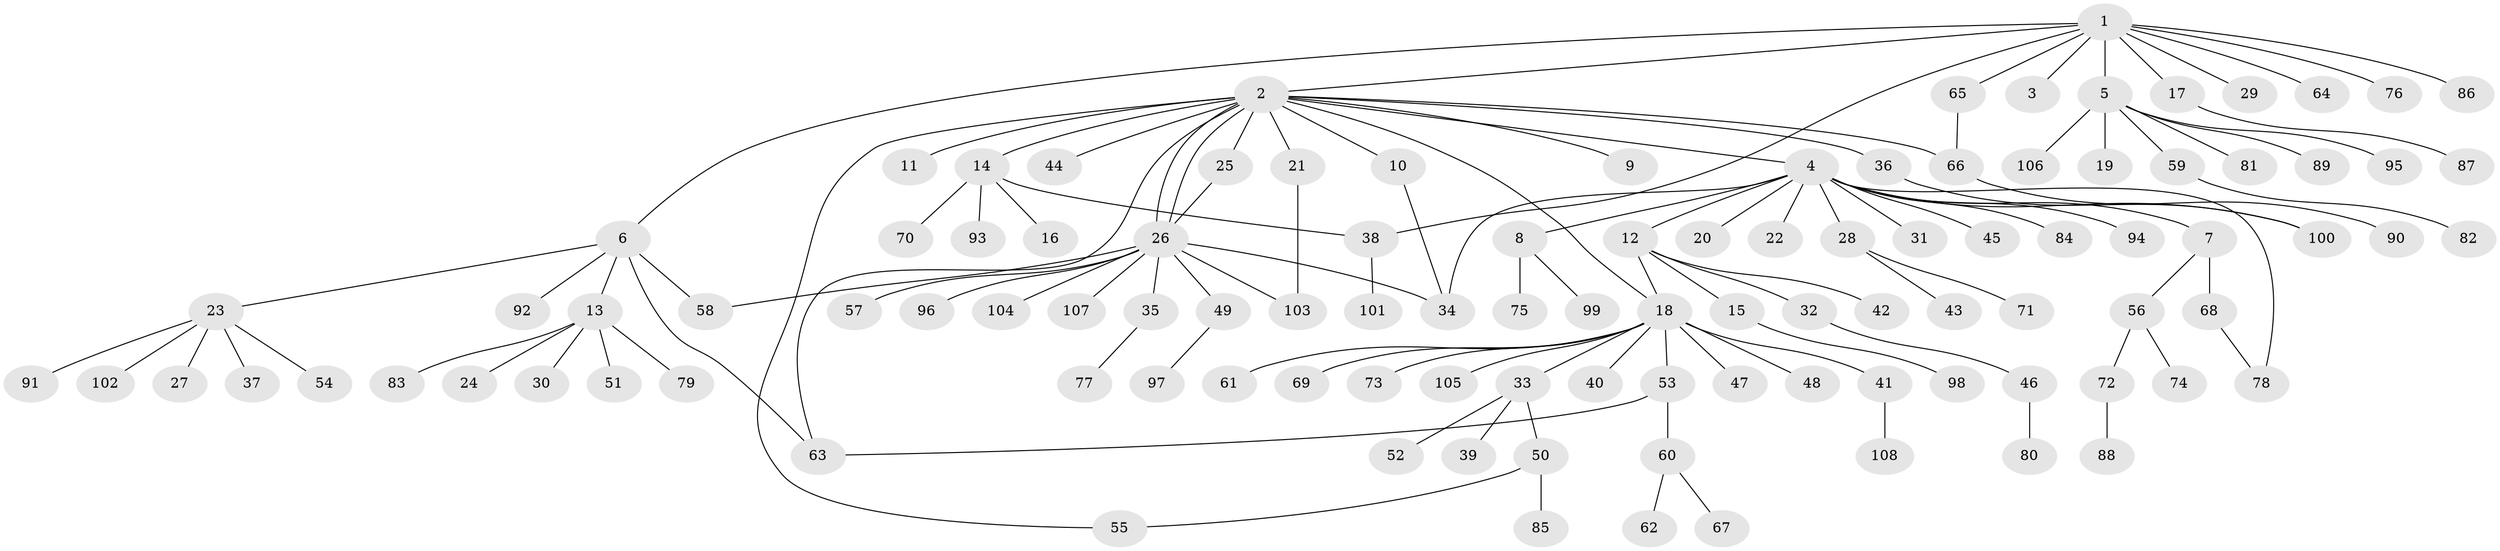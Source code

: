 // Generated by graph-tools (version 1.1) at 2025/26/03/09/25 03:26:08]
// undirected, 108 vertices, 121 edges
graph export_dot {
graph [start="1"]
  node [color=gray90,style=filled];
  1;
  2;
  3;
  4;
  5;
  6;
  7;
  8;
  9;
  10;
  11;
  12;
  13;
  14;
  15;
  16;
  17;
  18;
  19;
  20;
  21;
  22;
  23;
  24;
  25;
  26;
  27;
  28;
  29;
  30;
  31;
  32;
  33;
  34;
  35;
  36;
  37;
  38;
  39;
  40;
  41;
  42;
  43;
  44;
  45;
  46;
  47;
  48;
  49;
  50;
  51;
  52;
  53;
  54;
  55;
  56;
  57;
  58;
  59;
  60;
  61;
  62;
  63;
  64;
  65;
  66;
  67;
  68;
  69;
  70;
  71;
  72;
  73;
  74;
  75;
  76;
  77;
  78;
  79;
  80;
  81;
  82;
  83;
  84;
  85;
  86;
  87;
  88;
  89;
  90;
  91;
  92;
  93;
  94;
  95;
  96;
  97;
  98;
  99;
  100;
  101;
  102;
  103;
  104;
  105;
  106;
  107;
  108;
  1 -- 2;
  1 -- 3;
  1 -- 5;
  1 -- 6;
  1 -- 17;
  1 -- 29;
  1 -- 38;
  1 -- 64;
  1 -- 65;
  1 -- 76;
  1 -- 86;
  2 -- 4;
  2 -- 9;
  2 -- 10;
  2 -- 11;
  2 -- 14;
  2 -- 18;
  2 -- 21;
  2 -- 25;
  2 -- 26;
  2 -- 26;
  2 -- 36;
  2 -- 44;
  2 -- 55;
  2 -- 63;
  2 -- 66;
  4 -- 7;
  4 -- 8;
  4 -- 12;
  4 -- 20;
  4 -- 22;
  4 -- 28;
  4 -- 31;
  4 -- 34;
  4 -- 45;
  4 -- 78;
  4 -- 84;
  4 -- 94;
  4 -- 100;
  5 -- 19;
  5 -- 59;
  5 -- 81;
  5 -- 89;
  5 -- 95;
  5 -- 106;
  6 -- 13;
  6 -- 23;
  6 -- 58;
  6 -- 63;
  6 -- 92;
  7 -- 56;
  7 -- 68;
  8 -- 75;
  8 -- 99;
  10 -- 34;
  12 -- 15;
  12 -- 18;
  12 -- 32;
  12 -- 42;
  13 -- 24;
  13 -- 30;
  13 -- 51;
  13 -- 79;
  13 -- 83;
  14 -- 16;
  14 -- 38;
  14 -- 70;
  14 -- 93;
  15 -- 98;
  17 -- 87;
  18 -- 33;
  18 -- 40;
  18 -- 41;
  18 -- 47;
  18 -- 48;
  18 -- 53;
  18 -- 61;
  18 -- 69;
  18 -- 73;
  18 -- 105;
  21 -- 103;
  23 -- 27;
  23 -- 37;
  23 -- 54;
  23 -- 91;
  23 -- 102;
  25 -- 26;
  26 -- 34;
  26 -- 35;
  26 -- 49;
  26 -- 57;
  26 -- 58;
  26 -- 96;
  26 -- 103;
  26 -- 104;
  26 -- 107;
  28 -- 43;
  28 -- 71;
  32 -- 46;
  33 -- 39;
  33 -- 50;
  33 -- 52;
  35 -- 77;
  36 -- 100;
  38 -- 101;
  41 -- 108;
  46 -- 80;
  49 -- 97;
  50 -- 55;
  50 -- 85;
  53 -- 60;
  53 -- 63;
  56 -- 72;
  56 -- 74;
  59 -- 82;
  60 -- 62;
  60 -- 67;
  65 -- 66;
  66 -- 90;
  68 -- 78;
  72 -- 88;
}
